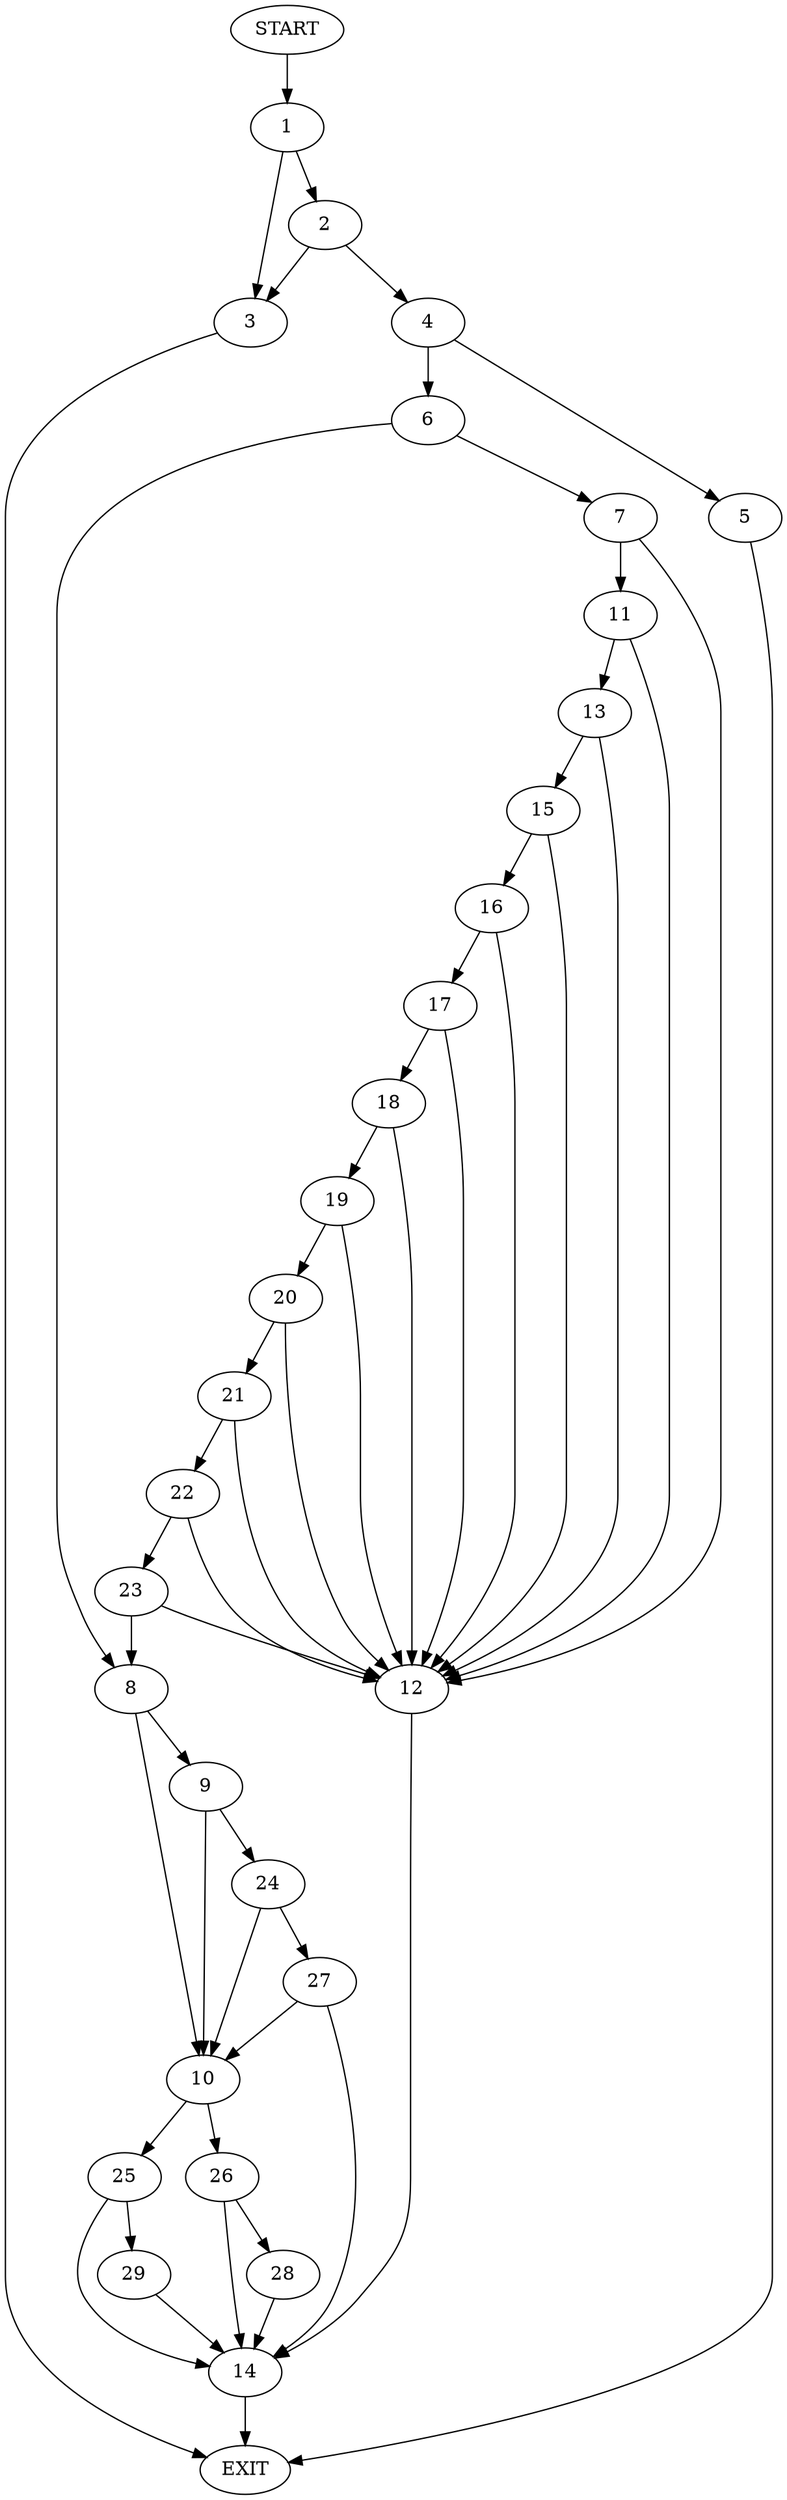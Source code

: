digraph {
0 [label="START"]
30 [label="EXIT"]
0 -> 1
1 -> 2
1 -> 3
2 -> 4
2 -> 3
3 -> 30
4 -> 5
4 -> 6
6 -> 7
6 -> 8
5 -> 30
8 -> 9
8 -> 10
7 -> 11
7 -> 12
11 -> 12
11 -> 13
12 -> 14
13 -> 12
13 -> 15
15 -> 12
15 -> 16
16 -> 17
16 -> 12
17 -> 12
17 -> 18
18 -> 12
18 -> 19
19 -> 20
19 -> 12
20 -> 12
20 -> 21
21 -> 22
21 -> 12
22 -> 12
22 -> 23
23 -> 12
23 -> 8
14 -> 30
9 -> 24
9 -> 10
10 -> 25
10 -> 26
24 -> 10
24 -> 27
27 -> 14
27 -> 10
26 -> 14
26 -> 28
25 -> 14
25 -> 29
28 -> 14
29 -> 14
}
